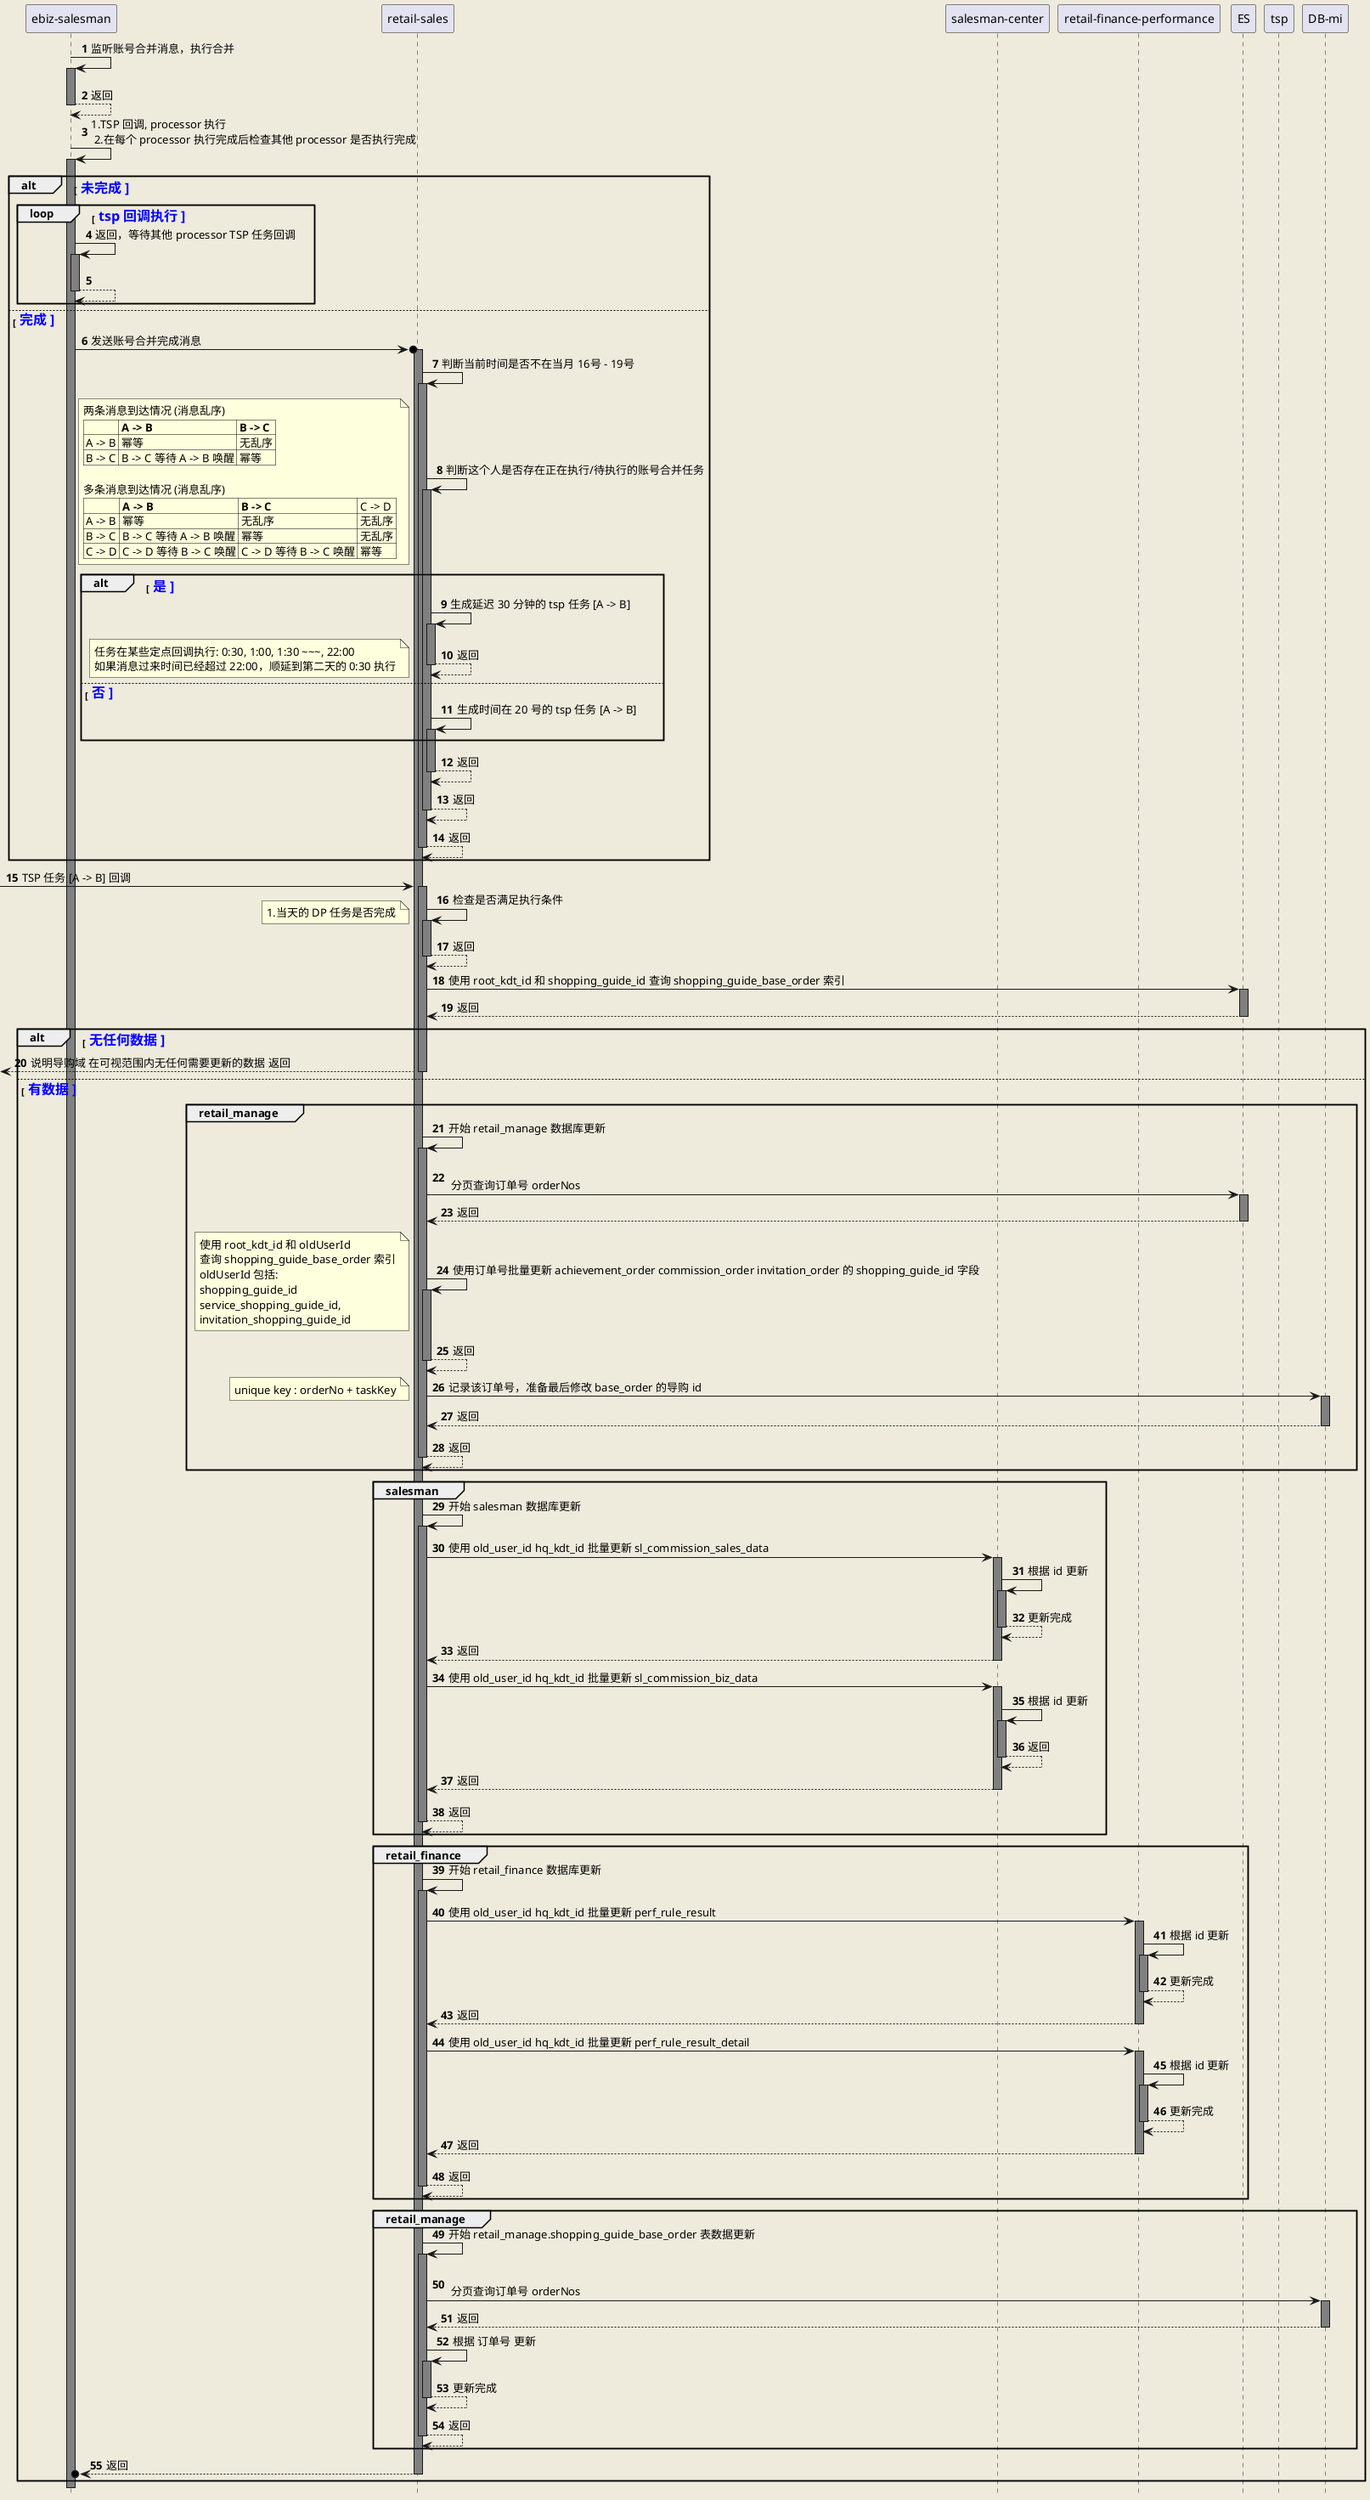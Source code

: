 @startuml
'https://plantuml.com/sequence-diagram
hide footbox
skinparam backgroundColor #EEEBDC

skinparam sequence {
    LifeLineBackgroundColor grey
}

autonumber
autoActivate on

'不同的系统应使用不同的合并策略
participant "ebiz-salesman" as ebiz
participant "retail-sales" as sales
participant "salesman-center" as salesman
participant "retail-finance-performance" as performance
participant "ES" as es
participant "tsp" as tsp
participant "DB-mi" as mi

ebiz -> ebiz : 监听账号合并消息，执行合并
return 返回

ebiz -> ebiz : 1.TSP 回调, processor 执行 \n 2.在每个 processor 执行完成后检查其他 processor 是否执行完成

alt <font size = 16 color = blue> 未完成 <b>
    loop <font size = 16 color = blue> tsp 回调执行 <b>
        ebiz -> ebiz : 返回，等待其他 processor TSP 任务回调
        return
    end
else <font size = 16 color = blue> 完成 <b>
    ebiz ->o sales : 发送账号合并完成消息
    sales -> sales : 判断当前时间是否不在当月 16号 - 19号
    sales -> sales : 判断这个人是否存在正在执行/待执行的账号合并任务
    note left
        两条消息到达情况 (消息乱序)
        |= |= A -> B |= B -> C |
        | A -> B | 幂等 | 无乱序 |
        | B -> C | B -> C 等待 A -> B 唤醒 | 幂等 |

        多条消息到达情况 (消息乱序)
        |= |= A -> B |= B -> C | C -> D |
        | A -> B | 幂等 | 无乱序 | 无乱序 |
        | B -> C | B -> C 等待 A -> B 唤醒 | 幂等 | 无乱序 |
        | C -> D | C -> D 等待 B -> C 唤醒 | C -> D 等待 B -> C 唤醒 | 幂等 |
    end note
    alt <font size = 16 color = blue> 是 <b>
        sales -> sales : 生成延迟 30 分钟的 tsp 任务 [A -> B]
        return 返回
        note left
            任务在某些定点回调执行: 0:30, 1:00, 1:30 ~~~, 22:00
            如果消息过来时间已经超过 22:00，顺延到第二天的 0:30 执行
        end note
    else <font size = 16 color = blue> 否 <b>
        sales -> sales : 生成时间在 20 号的 tsp 任务 [A -> B]
    end


    return 返回
    return 返回

    return 返回
end

[-> sales : TSP 任务 [A -> B] 回调

sales -> sales : 检查是否满足执行条件
note left
    1.当天的 DP 任务是否完成
end note

return 返回

sales -> es : 使用 root_kdt_id 和 shopping_guide_id 查询 shopping_guide_base_order 索引
return 返回

alt <font size = 16 color = blue> 无任何数据 <b>
    return 说明导购域 在可视范围内无任何需要更新的数据 返回
else <font size = 16 color = blue> 有数据 <b>

    group retail_manage
        sales -> sales : 开始 retail_manage 数据库更新
        sales -> es : \n 分页查询订单号 orderNos
        return 返回
        sales -> sales : 使用订单号批量更新 achievement_order commission_order invitation_order 的 shopping_guide_id 字段
        note left
            使用 root_kdt_id 和 oldUserId
            查询 shopping_guide_base_order 索引
            oldUserId 包括:
            shopping_guide_id
            service_shopping_guide_id,
            invitation_shopping_guide_id
        end note
        return 返回
        sales -> mi : 记录该订单号，准备最后修改 base_order 的导购 id
        note left
            unique key : orderNo + taskKey
        end note
        return 返回
        return 返回
    end

    group salesman
        sales -> sales : 开始 salesman 数据库更新
        sales -> salesman : 使用 old_user_id hq_kdt_id 批量更新 sl_commission_sales_data
        salesman -> salesman : 根据 id 更新
        return 更新完成
        return 返回
        sales -> salesman : 使用 old_user_id hq_kdt_id 批量更新 sl_commission_biz_data
        salesman -> salesman : 根据 id 更新
        return 返回
        return 返回
        return 返回
    end

   group retail_finance
        sales -> sales : 开始 retail_finance 数据库更新
        sales -> performance : 使用 old_user_id hq_kdt_id 批量更新 perf_rule_result
        performance -> performance : 根据 id 更新
        return 更新完成
        return 返回
        sales -> performance : 使用 old_user_id hq_kdt_id 批量更新 perf_rule_result_detail
        performance -> performance : 根据 id 更新
        return 更新完成
        return 返回
        return 返回
   end

    group retail_manage
           sales -> sales : 开始 retail_manage.shopping_guide_base_order 表数据更新
           sales -> mi : \n 分页查询订单号 orderNos
           return 返回
           sales -> sales : 根据 订单号 更新
           return 更新完成
           return 返回
      end

   return 返回
end

@enduml